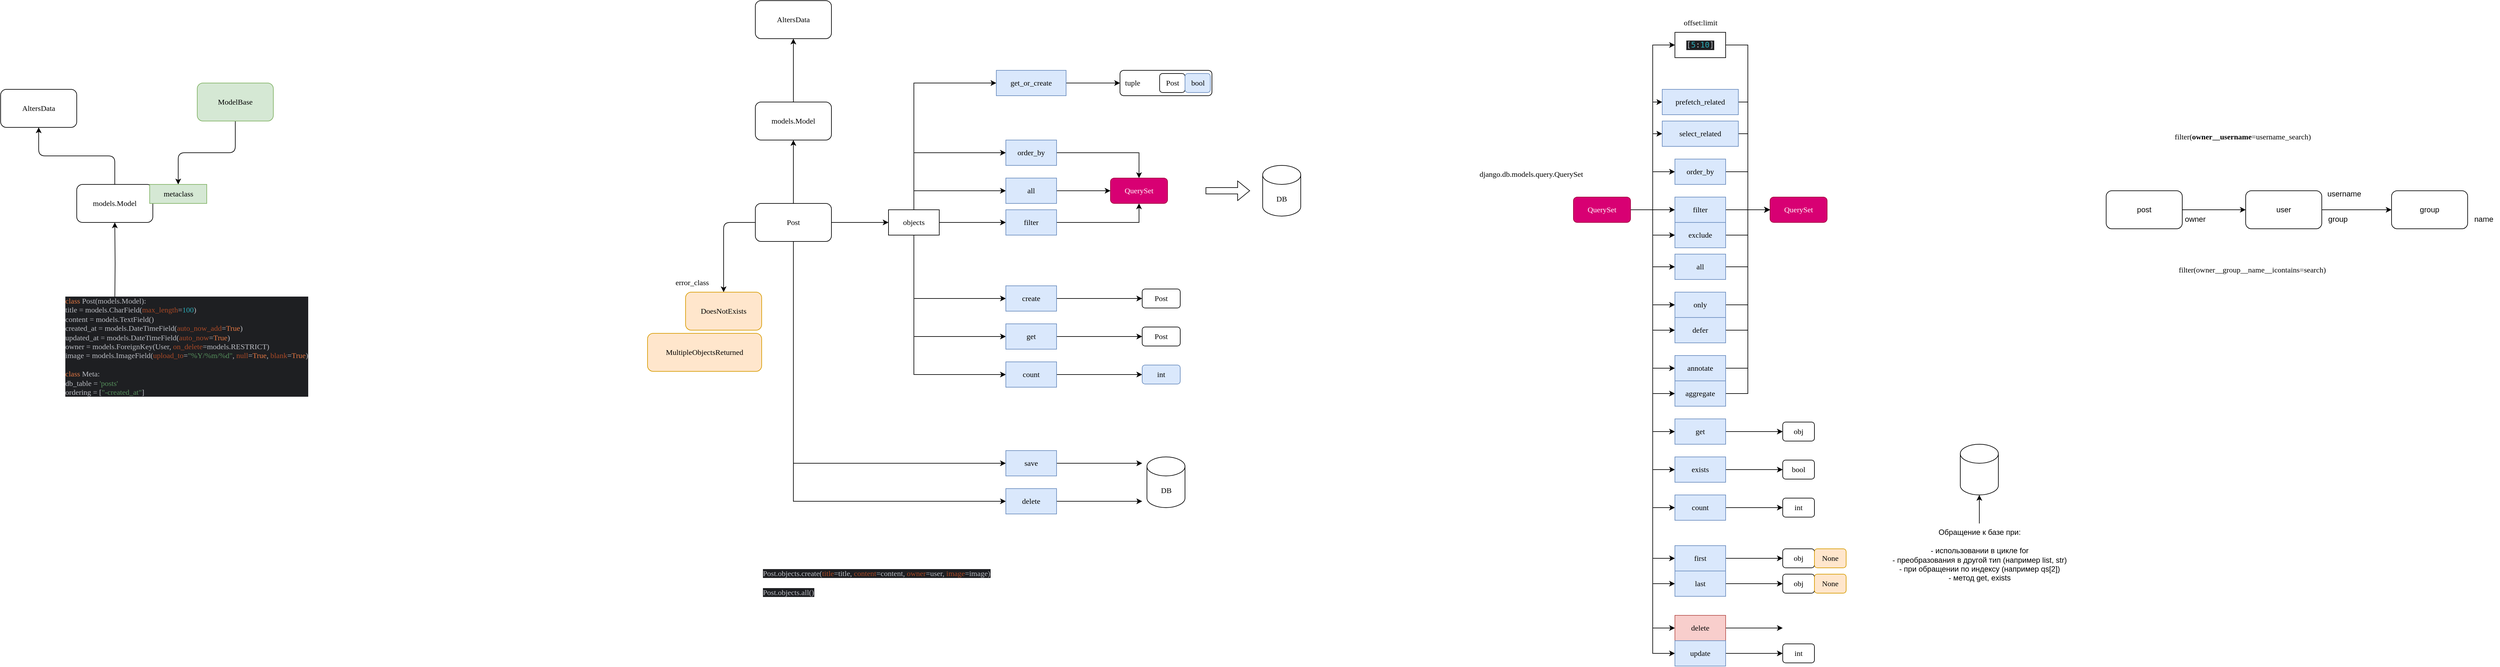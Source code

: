 <mxfile version="28.0.6">
  <diagram name="QuerySet" id="wwH0rQ_qLFsnp4gPvZ3i">
    <mxGraphModel dx="3565" dy="2103" grid="1" gridSize="10" guides="1" tooltips="1" connect="1" arrows="1" fold="1" page="0" pageScale="1" pageWidth="1600" pageHeight="900" math="0" shadow="0">
      <root>
        <mxCell id="0" />
        <mxCell id="1" parent="0" />
        <mxCell id="_IRoNUpyeRhRz0MEu0SR-1" style="edgeStyle=orthogonalEdgeStyle;rounded=0;orthogonalLoop=1;jettySize=auto;html=1;exitX=0.25;exitY=0;exitDx=0;exitDy=0;fontFamily=Lucida Console;" edge="1" parent="1" target="_IRoNUpyeRhRz0MEu0SR-3">
          <mxGeometry relative="1" as="geometry">
            <mxPoint x="290" y="800" as="sourcePoint" />
          </mxGeometry>
        </mxCell>
        <mxCell id="_IRoNUpyeRhRz0MEu0SR-2" style="edgeStyle=orthogonalEdgeStyle;rounded=1;orthogonalLoop=1;jettySize=auto;html=1;fontFamily=Lucida Console;curved=0;" edge="1" parent="1" source="_IRoNUpyeRhRz0MEu0SR-3" target="_IRoNUpyeRhRz0MEu0SR-4">
          <mxGeometry relative="1" as="geometry" />
        </mxCell>
        <mxCell id="_IRoNUpyeRhRz0MEu0SR-3" value="models.Model" style="rounded=1;whiteSpace=wrap;html=1;fontFamily=Lucida Console;" vertex="1" parent="1">
          <mxGeometry x="230" y="610" width="120" height="60" as="geometry" />
        </mxCell>
        <mxCell id="_IRoNUpyeRhRz0MEu0SR-4" value="AltersData" style="rounded=1;whiteSpace=wrap;html=1;fontFamily=Lucida Console;" vertex="1" parent="1">
          <mxGeometry x="110" y="460" width="120" height="60" as="geometry" />
        </mxCell>
        <mxCell id="_IRoNUpyeRhRz0MEu0SR-5" style="edgeStyle=orthogonalEdgeStyle;rounded=1;orthogonalLoop=1;jettySize=auto;html=1;fontFamily=Lucida Console;curved=0;" edge="1" parent="1" source="_IRoNUpyeRhRz0MEu0SR-6" target="_IRoNUpyeRhRz0MEu0SR-7">
          <mxGeometry relative="1" as="geometry" />
        </mxCell>
        <mxCell id="_IRoNUpyeRhRz0MEu0SR-6" value="ModelBase" style="rounded=1;whiteSpace=wrap;html=1;fillColor=#d5e8d4;strokeColor=#82b366;fontFamily=Lucida Console;" vertex="1" parent="1">
          <mxGeometry x="420" y="450" width="120" height="60" as="geometry" />
        </mxCell>
        <mxCell id="_IRoNUpyeRhRz0MEu0SR-7" value="metaclass" style="text;html=1;align=center;verticalAlign=middle;resizable=0;points=[];autosize=1;strokeColor=#82b366;fillColor=#d5e8d4;fontFamily=Lucida Console;" vertex="1" parent="1">
          <mxGeometry x="345" y="610" width="90" height="30" as="geometry" />
        </mxCell>
        <mxCell id="_IRoNUpyeRhRz0MEu0SR-8" value="&lt;div style=&quot;background-color:#1e1f22;color:#bcbec4&quot;&gt;&lt;div style=&quot;&quot;&gt;&lt;span style=&quot;color:#e37743;&quot;&gt;class &lt;/span&gt;Post(models.Model):&lt;br&gt;    title = models.CharField(&lt;span style=&quot;color:#aa4926;&quot;&gt;max_length&lt;/span&gt;=&lt;span style=&quot;color:#2aacb8;&quot;&gt;100&lt;/span&gt;)&lt;br&gt;    content = models.TextField()&lt;br&gt;    created_at = models.DateTimeField(&lt;span style=&quot;color:#aa4926;&quot;&gt;auto_now_add&lt;/span&gt;=&lt;span style=&quot;color:#e37743;&quot;&gt;True&lt;/span&gt;)&lt;br&gt;    updated_at = models.DateTimeField(&lt;span style=&quot;color:#aa4926;&quot;&gt;auto_now&lt;/span&gt;=&lt;span style=&quot;color:#e37743;&quot;&gt;True&lt;/span&gt;)&lt;br&gt;    owner = models.ForeignKey(User, &lt;span style=&quot;color:#aa4926;&quot;&gt;on_delete&lt;/span&gt;=models.RESTRICT)&lt;br&gt;    image = models.ImageField(&lt;span style=&quot;color:#aa4926;&quot;&gt;upload_to&lt;/span&gt;=&lt;span style=&quot;color:#558f5b;&quot;&gt;&quot;%Y/%m/%d&quot;&lt;/span&gt;, &lt;span style=&quot;color:#aa4926;&quot;&gt;null&lt;/span&gt;=&lt;span style=&quot;color:#e37743;&quot;&gt;True&lt;/span&gt;, &lt;span style=&quot;color:#aa4926;&quot;&gt;blank&lt;/span&gt;=&lt;span style=&quot;color:#e37743;&quot;&gt;True&lt;/span&gt;)&lt;br&gt;&lt;br&gt;    &lt;span style=&quot;color:#e37743;&quot;&gt;class &lt;/span&gt;Meta:&lt;br&gt;        db_table = &lt;span style=&quot;color:#558f5b;&quot;&gt;&#39;posts&#39;&lt;br&gt;&lt;/span&gt;&lt;span style=&quot;color:#558f5b;&quot;&gt;        &lt;/span&gt;ordering = [&lt;span style=&quot;color:#558f5b;&quot;&gt;&quot;-created_at&quot;&lt;/span&gt;]&lt;/div&gt;&lt;/div&gt;" style="text;whiteSpace=wrap;html=1;fontFamily=Lucida Console;" vertex="1" parent="1">
          <mxGeometry x="210" y="780" width="500" height="190" as="geometry" />
        </mxCell>
        <mxCell id="_IRoNUpyeRhRz0MEu0SR-9" style="edgeStyle=orthogonalEdgeStyle;rounded=0;orthogonalLoop=1;jettySize=auto;html=1;fontFamily=Lucida Console;" edge="1" parent="1" source="_IRoNUpyeRhRz0MEu0SR-14" target="_IRoNUpyeRhRz0MEu0SR-16">
          <mxGeometry relative="1" as="geometry" />
        </mxCell>
        <mxCell id="_IRoNUpyeRhRz0MEu0SR-10" style="edgeStyle=orthogonalEdgeStyle;rounded=0;orthogonalLoop=1;jettySize=auto;html=1;fontFamily=Lucida Console;" edge="1" parent="1" source="_IRoNUpyeRhRz0MEu0SR-14" target="_IRoNUpyeRhRz0MEu0SR-25">
          <mxGeometry relative="1" as="geometry" />
        </mxCell>
        <mxCell id="_IRoNUpyeRhRz0MEu0SR-11" style="edgeStyle=orthogonalEdgeStyle;rounded=0;orthogonalLoop=1;jettySize=auto;html=1;exitX=0.5;exitY=1;exitDx=0;exitDy=0;entryX=0;entryY=0.5;entryDx=0;entryDy=0;fontFamily=Lucida Console;" edge="1" parent="1" source="_IRoNUpyeRhRz0MEu0SR-14" target="_IRoNUpyeRhRz0MEu0SR-52">
          <mxGeometry relative="1" as="geometry" />
        </mxCell>
        <mxCell id="_IRoNUpyeRhRz0MEu0SR-12" style="edgeStyle=orthogonalEdgeStyle;rounded=0;orthogonalLoop=1;jettySize=auto;html=1;exitX=0.5;exitY=1;exitDx=0;exitDy=0;entryX=0;entryY=0.5;entryDx=0;entryDy=0;fontFamily=Lucida Console;" edge="1" parent="1" source="_IRoNUpyeRhRz0MEu0SR-14" target="_IRoNUpyeRhRz0MEu0SR-54">
          <mxGeometry relative="1" as="geometry" />
        </mxCell>
        <mxCell id="_IRoNUpyeRhRz0MEu0SR-13" style="edgeStyle=orthogonalEdgeStyle;rounded=1;orthogonalLoop=1;jettySize=auto;html=1;exitX=0;exitY=0.5;exitDx=0;exitDy=0;curved=0;fontFamily=Lucida Console;" edge="1" parent="1" source="_IRoNUpyeRhRz0MEu0SR-14" target="_IRoNUpyeRhRz0MEu0SR-96">
          <mxGeometry relative="1" as="geometry" />
        </mxCell>
        <mxCell id="_IRoNUpyeRhRz0MEu0SR-14" value="Post" style="rounded=1;whiteSpace=wrap;html=1;fontFamily=Lucida Console;" vertex="1" parent="1">
          <mxGeometry x="1300" y="640" width="120" height="60" as="geometry" />
        </mxCell>
        <mxCell id="_IRoNUpyeRhRz0MEu0SR-15" style="edgeStyle=orthogonalEdgeStyle;rounded=0;orthogonalLoop=1;jettySize=auto;html=1;fontFamily=Lucida Console;" edge="1" parent="1" source="_IRoNUpyeRhRz0MEu0SR-16" target="_IRoNUpyeRhRz0MEu0SR-17">
          <mxGeometry relative="1" as="geometry" />
        </mxCell>
        <mxCell id="_IRoNUpyeRhRz0MEu0SR-16" value="models.Model" style="rounded=1;whiteSpace=wrap;html=1;fontFamily=Lucida Console;" vertex="1" parent="1">
          <mxGeometry x="1300" y="480" width="120" height="60" as="geometry" />
        </mxCell>
        <mxCell id="_IRoNUpyeRhRz0MEu0SR-17" value="AltersData" style="rounded=1;whiteSpace=wrap;html=1;fontFamily=Lucida Console;" vertex="1" parent="1">
          <mxGeometry x="1300" y="320" width="120" height="60" as="geometry" />
        </mxCell>
        <mxCell id="_IRoNUpyeRhRz0MEu0SR-18" style="edgeStyle=orthogonalEdgeStyle;rounded=0;orthogonalLoop=1;jettySize=auto;html=1;fontFamily=Lucida Console;" edge="1" parent="1" source="_IRoNUpyeRhRz0MEu0SR-25" target="_IRoNUpyeRhRz0MEu0SR-34">
          <mxGeometry relative="1" as="geometry">
            <Array as="points">
              <mxPoint x="1550" y="620" />
            </Array>
          </mxGeometry>
        </mxCell>
        <mxCell id="_IRoNUpyeRhRz0MEu0SR-19" style="edgeStyle=orthogonalEdgeStyle;rounded=0;orthogonalLoop=1;jettySize=auto;html=1;fontFamily=Lucida Console;" edge="1" parent="1" source="_IRoNUpyeRhRz0MEu0SR-25" target="_IRoNUpyeRhRz0MEu0SR-36">
          <mxGeometry relative="1" as="geometry">
            <Array as="points">
              <mxPoint x="1640" y="670" />
              <mxPoint x="1640" y="670" />
            </Array>
          </mxGeometry>
        </mxCell>
        <mxCell id="_IRoNUpyeRhRz0MEu0SR-20" style="edgeStyle=orthogonalEdgeStyle;rounded=0;orthogonalLoop=1;jettySize=auto;html=1;fontFamily=Lucida Console;" edge="1" parent="1" source="_IRoNUpyeRhRz0MEu0SR-25" target="_IRoNUpyeRhRz0MEu0SR-30">
          <mxGeometry relative="1" as="geometry">
            <Array as="points">
              <mxPoint x="1550" y="790" />
            </Array>
          </mxGeometry>
        </mxCell>
        <mxCell id="_IRoNUpyeRhRz0MEu0SR-21" style="edgeStyle=orthogonalEdgeStyle;rounded=0;orthogonalLoop=1;jettySize=auto;html=1;fontFamily=Lucida Console;" edge="1" parent="1" source="_IRoNUpyeRhRz0MEu0SR-25" target="_IRoNUpyeRhRz0MEu0SR-38">
          <mxGeometry relative="1" as="geometry">
            <Array as="points">
              <mxPoint x="1550" y="850" />
            </Array>
          </mxGeometry>
        </mxCell>
        <mxCell id="_IRoNUpyeRhRz0MEu0SR-22" style="edgeStyle=orthogonalEdgeStyle;rounded=0;orthogonalLoop=1;jettySize=auto;html=1;fontFamily=Lucida Console;" edge="1" parent="1" source="_IRoNUpyeRhRz0MEu0SR-25" target="_IRoNUpyeRhRz0MEu0SR-42">
          <mxGeometry relative="1" as="geometry">
            <Array as="points">
              <mxPoint x="1550" y="910" />
            </Array>
          </mxGeometry>
        </mxCell>
        <mxCell id="_IRoNUpyeRhRz0MEu0SR-23" style="edgeStyle=orthogonalEdgeStyle;rounded=0;orthogonalLoop=1;jettySize=auto;html=1;fontFamily=Lucida Console;" edge="1" parent="1" source="_IRoNUpyeRhRz0MEu0SR-25" target="_IRoNUpyeRhRz0MEu0SR-45">
          <mxGeometry relative="1" as="geometry">
            <Array as="points">
              <mxPoint x="1550" y="560" />
            </Array>
          </mxGeometry>
        </mxCell>
        <mxCell id="_IRoNUpyeRhRz0MEu0SR-24" style="edgeStyle=orthogonalEdgeStyle;rounded=0;orthogonalLoop=1;jettySize=auto;html=1;fontFamily=Lucida Console;" edge="1" parent="1" source="_IRoNUpyeRhRz0MEu0SR-25" target="_IRoNUpyeRhRz0MEu0SR-47">
          <mxGeometry relative="1" as="geometry">
            <Array as="points">
              <mxPoint x="1550" y="450" />
            </Array>
          </mxGeometry>
        </mxCell>
        <mxCell id="_IRoNUpyeRhRz0MEu0SR-25" value="objects" style="rounded=0;whiteSpace=wrap;html=1;fontFamily=Lucida Console;" vertex="1" parent="1">
          <mxGeometry x="1510" y="650" width="80" height="40" as="geometry" />
        </mxCell>
        <mxCell id="_IRoNUpyeRhRz0MEu0SR-26" value="DB" style="shape=cylinder3;whiteSpace=wrap;html=1;boundedLbl=1;backgroundOutline=1;size=15;fontFamily=Lucida Console;" vertex="1" parent="1">
          <mxGeometry x="2100" y="580" width="60" height="80" as="geometry" />
        </mxCell>
        <mxCell id="_IRoNUpyeRhRz0MEu0SR-27" value="QuerySet" style="rounded=1;whiteSpace=wrap;html=1;fillColor=#d80073;strokeColor=#A50040;fontColor=#ffffff;fontFamily=Lucida Console;" vertex="1" parent="1">
          <mxGeometry x="1860" y="600" width="90" height="40" as="geometry" />
        </mxCell>
        <UserObject label="&lt;div style=&quot;background-color:#1e1f22;color:#bcbec4&quot;&gt;&lt;div style=&quot;&quot;&gt;Post.objects.create(&lt;span style=&quot;color:#aa4926;&quot;&gt;title&lt;/span&gt;=title, &lt;span style=&quot;color:#aa4926;&quot;&gt;content&lt;/span&gt;=content, &lt;span style=&quot;color:#aa4926;&quot;&gt;owner&lt;/span&gt;=user, &lt;span style=&quot;color:#aa4926;&quot;&gt;image&lt;/span&gt;=image)&lt;/div&gt;&lt;/div&gt;" id="_IRoNUpyeRhRz0MEu0SR-28">
          <mxCell style="text;whiteSpace=wrap;html=1;fontFamily=Lucida Console;" vertex="1" parent="1">
            <mxGeometry x="1310" y="1210" width="500" height="50" as="geometry" />
          </mxCell>
        </UserObject>
        <mxCell id="_IRoNUpyeRhRz0MEu0SR-29" style="edgeStyle=orthogonalEdgeStyle;rounded=0;orthogonalLoop=1;jettySize=auto;html=1;fontFamily=Lucida Console;" edge="1" parent="1" source="_IRoNUpyeRhRz0MEu0SR-30">
          <mxGeometry relative="1" as="geometry">
            <mxPoint x="1910" y="790" as="targetPoint" />
          </mxGeometry>
        </mxCell>
        <mxCell id="_IRoNUpyeRhRz0MEu0SR-30" value="create" style="rounded=0;whiteSpace=wrap;html=1;fillColor=#dae8fc;strokeColor=#6c8ebf;fontFamily=Lucida Console;" vertex="1" parent="1">
          <mxGeometry x="1695" y="770" width="80" height="40" as="geometry" />
        </mxCell>
        <mxCell id="_IRoNUpyeRhRz0MEu0SR-31" value="" style="shape=flexArrow;endArrow=classic;html=1;rounded=0;fontFamily=Lucida Console;" edge="1" parent="1">
          <mxGeometry width="50" height="50" relative="1" as="geometry">
            <mxPoint x="2010" y="620" as="sourcePoint" />
            <mxPoint x="2080" y="620" as="targetPoint" />
          </mxGeometry>
        </mxCell>
        <UserObject label="&lt;div style=&quot;background-color:#1e1f22;color:#bcbec4&quot;&gt;&lt;div style=&quot;&quot;&gt;Post.objects.all()&lt;/div&gt;&lt;/div&gt;" id="_IRoNUpyeRhRz0MEu0SR-32">
          <mxCell style="text;whiteSpace=wrap;html=1;fontFamily=Lucida Console;" vertex="1" parent="1">
            <mxGeometry x="1310" y="1240" width="140" height="50" as="geometry" />
          </mxCell>
        </UserObject>
        <mxCell id="_IRoNUpyeRhRz0MEu0SR-33" style="edgeStyle=orthogonalEdgeStyle;rounded=0;orthogonalLoop=1;jettySize=auto;html=1;fontFamily=Lucida Console;" edge="1" parent="1" source="_IRoNUpyeRhRz0MEu0SR-34" target="_IRoNUpyeRhRz0MEu0SR-27">
          <mxGeometry relative="1" as="geometry" />
        </mxCell>
        <mxCell id="_IRoNUpyeRhRz0MEu0SR-34" value="all" style="rounded=0;whiteSpace=wrap;html=1;fillColor=#dae8fc;strokeColor=#6c8ebf;fontFamily=Lucida Console;" vertex="1" parent="1">
          <mxGeometry x="1695" y="600" width="80" height="40" as="geometry" />
        </mxCell>
        <mxCell id="_IRoNUpyeRhRz0MEu0SR-35" style="edgeStyle=orthogonalEdgeStyle;rounded=0;orthogonalLoop=1;jettySize=auto;html=1;fontFamily=Lucida Console;" edge="1" parent="1" source="_IRoNUpyeRhRz0MEu0SR-36" target="_IRoNUpyeRhRz0MEu0SR-27">
          <mxGeometry relative="1" as="geometry" />
        </mxCell>
        <mxCell id="_IRoNUpyeRhRz0MEu0SR-36" value="filter" style="rounded=0;whiteSpace=wrap;html=1;fillColor=#dae8fc;strokeColor=#6c8ebf;fontFamily=Lucida Console;" vertex="1" parent="1">
          <mxGeometry x="1695" y="650" width="80" height="40" as="geometry" />
        </mxCell>
        <mxCell id="_IRoNUpyeRhRz0MEu0SR-37" style="edgeStyle=orthogonalEdgeStyle;rounded=0;orthogonalLoop=1;jettySize=auto;html=1;fontFamily=Lucida Console;" edge="1" parent="1" source="_IRoNUpyeRhRz0MEu0SR-38">
          <mxGeometry relative="1" as="geometry">
            <mxPoint x="1910" y="850" as="targetPoint" />
          </mxGeometry>
        </mxCell>
        <mxCell id="_IRoNUpyeRhRz0MEu0SR-38" value="get" style="rounded=0;whiteSpace=wrap;html=1;fillColor=#dae8fc;strokeColor=#6c8ebf;fontFamily=Lucida Console;" vertex="1" parent="1">
          <mxGeometry x="1695" y="830" width="80" height="40" as="geometry" />
        </mxCell>
        <mxCell id="_IRoNUpyeRhRz0MEu0SR-39" value="Post" style="rounded=1;whiteSpace=wrap;html=1;fontFamily=Lucida Console;" vertex="1" parent="1">
          <mxGeometry x="1910" y="775" width="60" height="30" as="geometry" />
        </mxCell>
        <mxCell id="_IRoNUpyeRhRz0MEu0SR-40" value="Post" style="rounded=1;whiteSpace=wrap;html=1;fontFamily=Lucida Console;" vertex="1" parent="1">
          <mxGeometry x="1910" y="835" width="60" height="30" as="geometry" />
        </mxCell>
        <mxCell id="_IRoNUpyeRhRz0MEu0SR-41" style="edgeStyle=orthogonalEdgeStyle;rounded=0;orthogonalLoop=1;jettySize=auto;html=1;fontFamily=Lucida Console;" edge="1" parent="1" source="_IRoNUpyeRhRz0MEu0SR-42">
          <mxGeometry relative="1" as="geometry">
            <mxPoint x="1910" y="910" as="targetPoint" />
          </mxGeometry>
        </mxCell>
        <mxCell id="_IRoNUpyeRhRz0MEu0SR-42" value="count" style="rounded=0;whiteSpace=wrap;html=1;fillColor=#dae8fc;strokeColor=#6c8ebf;fontFamily=Lucida Console;" vertex="1" parent="1">
          <mxGeometry x="1695" y="890" width="80" height="40" as="geometry" />
        </mxCell>
        <mxCell id="_IRoNUpyeRhRz0MEu0SR-43" value="int" style="rounded=1;whiteSpace=wrap;html=1;fillColor=#dae8fc;strokeColor=#6c8ebf;fontFamily=Lucida Console;" vertex="1" parent="1">
          <mxGeometry x="1910" y="895" width="60" height="30" as="geometry" />
        </mxCell>
        <mxCell id="_IRoNUpyeRhRz0MEu0SR-44" style="edgeStyle=orthogonalEdgeStyle;rounded=0;orthogonalLoop=1;jettySize=auto;html=1;fontFamily=Lucida Console;" edge="1" parent="1" source="_IRoNUpyeRhRz0MEu0SR-45" target="_IRoNUpyeRhRz0MEu0SR-27">
          <mxGeometry relative="1" as="geometry" />
        </mxCell>
        <mxCell id="_IRoNUpyeRhRz0MEu0SR-45" value="order_by" style="rounded=0;whiteSpace=wrap;html=1;fillColor=#dae8fc;strokeColor=#6c8ebf;fontFamily=Lucida Console;" vertex="1" parent="1">
          <mxGeometry x="1695" y="540" width="80" height="40" as="geometry" />
        </mxCell>
        <mxCell id="_IRoNUpyeRhRz0MEu0SR-46" style="edgeStyle=orthogonalEdgeStyle;rounded=0;orthogonalLoop=1;jettySize=auto;html=1;fontFamily=Lucida Console;" edge="1" parent="1" source="_IRoNUpyeRhRz0MEu0SR-47" target="_IRoNUpyeRhRz0MEu0SR-48">
          <mxGeometry relative="1" as="geometry" />
        </mxCell>
        <mxCell id="_IRoNUpyeRhRz0MEu0SR-47" value="get_or_create" style="rounded=0;whiteSpace=wrap;html=1;fillColor=#dae8fc;strokeColor=#6c8ebf;fontFamily=Lucida Console;" vertex="1" parent="1">
          <mxGeometry x="1680" y="430" width="110" height="40" as="geometry" />
        </mxCell>
        <mxCell id="_IRoNUpyeRhRz0MEu0SR-48" value="&amp;nbsp; tuple" style="rounded=1;whiteSpace=wrap;html=1;align=left;fontFamily=Lucida Console;" vertex="1" parent="1">
          <mxGeometry x="1875" y="430" width="145" height="40" as="geometry" />
        </mxCell>
        <mxCell id="_IRoNUpyeRhRz0MEu0SR-49" value="Post" style="rounded=1;whiteSpace=wrap;html=1;fontFamily=Lucida Console;" vertex="1" parent="1">
          <mxGeometry x="1937.5" y="435" width="40" height="30" as="geometry" />
        </mxCell>
        <mxCell id="_IRoNUpyeRhRz0MEu0SR-50" value="bool" style="rounded=1;whiteSpace=wrap;html=1;fillColor=#dae8fc;strokeColor=#6c8ebf;fontFamily=Lucida Console;" vertex="1" parent="1">
          <mxGeometry x="1977.5" y="435" width="40" height="30" as="geometry" />
        </mxCell>
        <mxCell id="_IRoNUpyeRhRz0MEu0SR-51" style="edgeStyle=orthogonalEdgeStyle;rounded=0;orthogonalLoop=1;jettySize=auto;html=1;fontFamily=Lucida Console;" edge="1" parent="1" source="_IRoNUpyeRhRz0MEu0SR-52">
          <mxGeometry relative="1" as="geometry">
            <mxPoint x="1910" y="1050" as="targetPoint" />
          </mxGeometry>
        </mxCell>
        <mxCell id="_IRoNUpyeRhRz0MEu0SR-52" value="save" style="rounded=0;whiteSpace=wrap;html=1;fillColor=#dae8fc;strokeColor=#6c8ebf;fontFamily=Lucida Console;" vertex="1" parent="1">
          <mxGeometry x="1695" y="1030" width="80" height="40" as="geometry" />
        </mxCell>
        <mxCell id="_IRoNUpyeRhRz0MEu0SR-53" style="edgeStyle=orthogonalEdgeStyle;rounded=0;orthogonalLoop=1;jettySize=auto;html=1;fontFamily=Lucida Console;" edge="1" parent="1" source="_IRoNUpyeRhRz0MEu0SR-54">
          <mxGeometry relative="1" as="geometry">
            <mxPoint x="1910" y="1110" as="targetPoint" />
          </mxGeometry>
        </mxCell>
        <mxCell id="_IRoNUpyeRhRz0MEu0SR-54" value="delete" style="rounded=0;whiteSpace=wrap;html=1;fillColor=#dae8fc;strokeColor=#6c8ebf;fontFamily=Lucida Console;" vertex="1" parent="1">
          <mxGeometry x="1695" y="1090" width="80" height="40" as="geometry" />
        </mxCell>
        <mxCell id="_IRoNUpyeRhRz0MEu0SR-55" value="DB" style="shape=cylinder3;whiteSpace=wrap;html=1;boundedLbl=1;backgroundOutline=1;size=15;fontFamily=Lucida Console;" vertex="1" parent="1">
          <mxGeometry x="1917.5" y="1040" width="60" height="80" as="geometry" />
        </mxCell>
        <mxCell id="_IRoNUpyeRhRz0MEu0SR-56" style="edgeStyle=orthogonalEdgeStyle;rounded=0;orthogonalLoop=1;jettySize=auto;html=1;fontFamily=Lucida Console;" edge="1" parent="1" source="_IRoNUpyeRhRz0MEu0SR-74" target="_IRoNUpyeRhRz0MEu0SR-78">
          <mxGeometry relative="1" as="geometry" />
        </mxCell>
        <mxCell id="_IRoNUpyeRhRz0MEu0SR-57" style="edgeStyle=orthogonalEdgeStyle;rounded=0;orthogonalLoop=1;jettySize=auto;html=1;entryX=0;entryY=0.5;entryDx=0;entryDy=0;fontFamily=Lucida Console;" edge="1" parent="1" source="_IRoNUpyeRhRz0MEu0SR-74" target="_IRoNUpyeRhRz0MEu0SR-76">
          <mxGeometry relative="1" as="geometry" />
        </mxCell>
        <mxCell id="_IRoNUpyeRhRz0MEu0SR-58" style="edgeStyle=orthogonalEdgeStyle;rounded=0;orthogonalLoop=1;jettySize=auto;html=1;entryX=0;entryY=0.5;entryDx=0;entryDy=0;fontFamily=Lucida Console;" edge="1" parent="1" source="_IRoNUpyeRhRz0MEu0SR-74" target="_IRoNUpyeRhRz0MEu0SR-82">
          <mxGeometry relative="1" as="geometry" />
        </mxCell>
        <mxCell id="_IRoNUpyeRhRz0MEu0SR-59" style="edgeStyle=orthogonalEdgeStyle;rounded=0;orthogonalLoop=1;jettySize=auto;html=1;exitX=1;exitY=0.5;exitDx=0;exitDy=0;entryX=0;entryY=0.5;entryDx=0;entryDy=0;fontFamily=Lucida Console;" edge="1" parent="1" source="_IRoNUpyeRhRz0MEu0SR-74" target="_IRoNUpyeRhRz0MEu0SR-85">
          <mxGeometry relative="1" as="geometry" />
        </mxCell>
        <mxCell id="_IRoNUpyeRhRz0MEu0SR-60" style="edgeStyle=orthogonalEdgeStyle;rounded=0;orthogonalLoop=1;jettySize=auto;html=1;exitX=1;exitY=0.5;exitDx=0;exitDy=0;entryX=0;entryY=0.5;entryDx=0;entryDy=0;fontFamily=Lucida Console;" edge="1" parent="1" source="_IRoNUpyeRhRz0MEu0SR-74" target="_IRoNUpyeRhRz0MEu0SR-87">
          <mxGeometry relative="1" as="geometry">
            <Array as="points">
              <mxPoint x="2715" y="650" />
              <mxPoint x="2715" y="530" />
            </Array>
          </mxGeometry>
        </mxCell>
        <mxCell id="_IRoNUpyeRhRz0MEu0SR-61" style="edgeStyle=orthogonalEdgeStyle;rounded=0;orthogonalLoop=1;jettySize=auto;html=1;exitX=1;exitY=0.5;exitDx=0;exitDy=0;entryX=0;entryY=0.5;entryDx=0;entryDy=0;fontFamily=Lucida Console;" edge="1" parent="1" source="_IRoNUpyeRhRz0MEu0SR-74" target="_IRoNUpyeRhRz0MEu0SR-89">
          <mxGeometry relative="1" as="geometry">
            <Array as="points">
              <mxPoint x="2715" y="650" />
              <mxPoint x="2715" y="480" />
            </Array>
          </mxGeometry>
        </mxCell>
        <mxCell id="_IRoNUpyeRhRz0MEu0SR-62" style="edgeStyle=orthogonalEdgeStyle;rounded=0;orthogonalLoop=1;jettySize=auto;html=1;exitX=1;exitY=0.5;exitDx=0;exitDy=0;entryX=0;entryY=0.5;entryDx=0;entryDy=0;fontFamily=Lucida Console;" edge="1" parent="1" source="_IRoNUpyeRhRz0MEu0SR-74" target="_IRoNUpyeRhRz0MEu0SR-91">
          <mxGeometry relative="1" as="geometry" />
        </mxCell>
        <mxCell id="_IRoNUpyeRhRz0MEu0SR-63" style="edgeStyle=orthogonalEdgeStyle;rounded=0;orthogonalLoop=1;jettySize=auto;html=1;exitX=1;exitY=0.5;exitDx=0;exitDy=0;entryX=0;entryY=0.5;entryDx=0;entryDy=0;fontFamily=Lucida Console;" edge="1" parent="1" source="_IRoNUpyeRhRz0MEu0SR-74" target="_IRoNUpyeRhRz0MEu0SR-93">
          <mxGeometry relative="1" as="geometry" />
        </mxCell>
        <mxCell id="_IRoNUpyeRhRz0MEu0SR-64" style="edgeStyle=orthogonalEdgeStyle;rounded=0;orthogonalLoop=1;jettySize=auto;html=1;exitX=1;exitY=0.5;exitDx=0;exitDy=0;entryX=0;entryY=0.5;entryDx=0;entryDy=0;fontFamily=Lucida Console;" edge="1" parent="1" source="_IRoNUpyeRhRz0MEu0SR-74" target="_IRoNUpyeRhRz0MEu0SR-95">
          <mxGeometry relative="1" as="geometry" />
        </mxCell>
        <mxCell id="_IRoNUpyeRhRz0MEu0SR-65" style="edgeStyle=orthogonalEdgeStyle;rounded=0;orthogonalLoop=1;jettySize=auto;html=1;exitX=1;exitY=0.5;exitDx=0;exitDy=0;entryX=0;entryY=0.5;entryDx=0;entryDy=0;" edge="1" parent="1" source="_IRoNUpyeRhRz0MEu0SR-74" target="_IRoNUpyeRhRz0MEu0SR-100">
          <mxGeometry relative="1" as="geometry" />
        </mxCell>
        <mxCell id="_IRoNUpyeRhRz0MEu0SR-66" style="edgeStyle=orthogonalEdgeStyle;rounded=0;orthogonalLoop=1;jettySize=auto;html=1;exitX=1;exitY=0.5;exitDx=0;exitDy=0;entryX=0;entryY=0.5;entryDx=0;entryDy=0;" edge="1" parent="1" source="_IRoNUpyeRhRz0MEu0SR-74" target="_IRoNUpyeRhRz0MEu0SR-106">
          <mxGeometry relative="1" as="geometry" />
        </mxCell>
        <mxCell id="_IRoNUpyeRhRz0MEu0SR-67" style="edgeStyle=orthogonalEdgeStyle;rounded=0;orthogonalLoop=1;jettySize=auto;html=1;exitX=1;exitY=0.5;exitDx=0;exitDy=0;entryX=0;entryY=0.5;entryDx=0;entryDy=0;" edge="1" parent="1" source="_IRoNUpyeRhRz0MEu0SR-74" target="_IRoNUpyeRhRz0MEu0SR-109">
          <mxGeometry relative="1" as="geometry" />
        </mxCell>
        <mxCell id="_IRoNUpyeRhRz0MEu0SR-68" style="edgeStyle=orthogonalEdgeStyle;rounded=0;orthogonalLoop=1;jettySize=auto;html=1;exitX=1;exitY=0.5;exitDx=0;exitDy=0;entryX=0;entryY=0.5;entryDx=0;entryDy=0;" edge="1" parent="1" source="_IRoNUpyeRhRz0MEu0SR-74" target="_IRoNUpyeRhRz0MEu0SR-112">
          <mxGeometry relative="1" as="geometry" />
        </mxCell>
        <mxCell id="_IRoNUpyeRhRz0MEu0SR-69" style="edgeStyle=orthogonalEdgeStyle;rounded=0;orthogonalLoop=1;jettySize=auto;html=1;exitX=1;exitY=0.5;exitDx=0;exitDy=0;entryX=0;entryY=0.5;entryDx=0;entryDy=0;" edge="1" parent="1" source="_IRoNUpyeRhRz0MEu0SR-74" target="_IRoNUpyeRhRz0MEu0SR-114">
          <mxGeometry relative="1" as="geometry" />
        </mxCell>
        <mxCell id="_IRoNUpyeRhRz0MEu0SR-70" style="edgeStyle=orthogonalEdgeStyle;rounded=0;orthogonalLoop=1;jettySize=auto;html=1;exitX=1;exitY=0.5;exitDx=0;exitDy=0;entryX=0;entryY=0.5;entryDx=0;entryDy=0;" edge="1" parent="1" source="_IRoNUpyeRhRz0MEu0SR-74" target="_IRoNUpyeRhRz0MEu0SR-120">
          <mxGeometry relative="1" as="geometry" />
        </mxCell>
        <mxCell id="_IRoNUpyeRhRz0MEu0SR-71" style="edgeStyle=orthogonalEdgeStyle;rounded=0;orthogonalLoop=1;jettySize=auto;html=1;exitX=1;exitY=0.5;exitDx=0;exitDy=0;entryX=0;entryY=0.5;entryDx=0;entryDy=0;" edge="1" parent="1" source="_IRoNUpyeRhRz0MEu0SR-74" target="_IRoNUpyeRhRz0MEu0SR-122">
          <mxGeometry relative="1" as="geometry" />
        </mxCell>
        <mxCell id="_IRoNUpyeRhRz0MEu0SR-72" style="edgeStyle=orthogonalEdgeStyle;rounded=0;orthogonalLoop=1;jettySize=auto;html=1;exitX=1;exitY=0.5;exitDx=0;exitDy=0;entryX=0;entryY=0.5;entryDx=0;entryDy=0;" edge="1" parent="1" source="_IRoNUpyeRhRz0MEu0SR-74" target="_IRoNUpyeRhRz0MEu0SR-125">
          <mxGeometry relative="1" as="geometry" />
        </mxCell>
        <mxCell id="_IRoNUpyeRhRz0MEu0SR-73" style="edgeStyle=orthogonalEdgeStyle;rounded=0;orthogonalLoop=1;jettySize=auto;html=1;exitX=1;exitY=0.5;exitDx=0;exitDy=0;entryX=0;entryY=0.5;entryDx=0;entryDy=0;" edge="1" parent="1" source="_IRoNUpyeRhRz0MEu0SR-74" target="_IRoNUpyeRhRz0MEu0SR-127">
          <mxGeometry relative="1" as="geometry" />
        </mxCell>
        <mxCell id="_IRoNUpyeRhRz0MEu0SR-74" value="QuerySet" style="rounded=1;whiteSpace=wrap;html=1;fillColor=#d80073;strokeColor=#A50040;fontColor=#ffffff;fontFamily=Lucida Console;" vertex="1" parent="1">
          <mxGeometry x="2590" y="630" width="90" height="40" as="geometry" />
        </mxCell>
        <mxCell id="_IRoNUpyeRhRz0MEu0SR-75" style="edgeStyle=orthogonalEdgeStyle;rounded=0;orthogonalLoop=1;jettySize=auto;html=1;exitX=1;exitY=0.5;exitDx=0;exitDy=0;entryX=0;entryY=0.5;entryDx=0;entryDy=0;fontFamily=Lucida Console;" edge="1" parent="1" source="_IRoNUpyeRhRz0MEu0SR-76" target="_IRoNUpyeRhRz0MEu0SR-79">
          <mxGeometry relative="1" as="geometry" />
        </mxCell>
        <mxCell id="_IRoNUpyeRhRz0MEu0SR-76" value="order_by" style="rounded=0;whiteSpace=wrap;html=1;fillColor=#dae8fc;strokeColor=#6c8ebf;fontFamily=Lucida Console;" vertex="1" parent="1">
          <mxGeometry x="2750" y="570" width="80" height="40" as="geometry" />
        </mxCell>
        <mxCell id="_IRoNUpyeRhRz0MEu0SR-77" style="edgeStyle=orthogonalEdgeStyle;rounded=0;orthogonalLoop=1;jettySize=auto;html=1;fontFamily=Lucida Console;" edge="1" parent="1" source="_IRoNUpyeRhRz0MEu0SR-78" target="_IRoNUpyeRhRz0MEu0SR-79">
          <mxGeometry relative="1" as="geometry" />
        </mxCell>
        <mxCell id="_IRoNUpyeRhRz0MEu0SR-78" value="filter" style="rounded=0;whiteSpace=wrap;html=1;fillColor=#dae8fc;strokeColor=#6c8ebf;fontFamily=Lucida Console;" vertex="1" parent="1">
          <mxGeometry x="2750" y="630" width="80" height="40" as="geometry" />
        </mxCell>
        <mxCell id="_IRoNUpyeRhRz0MEu0SR-79" value="QuerySet" style="rounded=1;whiteSpace=wrap;html=1;fillColor=#d80073;strokeColor=#A50040;fontColor=#ffffff;fontFamily=Lucida Console;" vertex="1" parent="1">
          <mxGeometry x="2900" y="630" width="90" height="40" as="geometry" />
        </mxCell>
        <UserObject label="django.db.models.query.QuerySet" id="_IRoNUpyeRhRz0MEu0SR-80">
          <mxCell style="text;whiteSpace=wrap;fontFamily=Lucida Console;" vertex="1" parent="1">
            <mxGeometry x="2440" y="580" width="230" height="30" as="geometry" />
          </mxCell>
        </UserObject>
        <mxCell id="_IRoNUpyeRhRz0MEu0SR-81" style="edgeStyle=orthogonalEdgeStyle;rounded=0;orthogonalLoop=1;jettySize=auto;html=1;fontFamily=Lucida Console;" edge="1" parent="1" source="_IRoNUpyeRhRz0MEu0SR-82" target="_IRoNUpyeRhRz0MEu0SR-83">
          <mxGeometry relative="1" as="geometry" />
        </mxCell>
        <mxCell id="_IRoNUpyeRhRz0MEu0SR-82" value="get" style="rounded=0;whiteSpace=wrap;html=1;fillColor=#dae8fc;strokeColor=#6c8ebf;fontFamily=Lucida Console;" vertex="1" parent="1">
          <mxGeometry x="2750" y="980" width="80" height="40" as="geometry" />
        </mxCell>
        <mxCell id="_IRoNUpyeRhRz0MEu0SR-83" value="obj" style="rounded=1;whiteSpace=wrap;html=1;fontFamily=Lucida Console;" vertex="1" parent="1">
          <mxGeometry x="2920" y="985" width="50" height="30" as="geometry" />
        </mxCell>
        <mxCell id="_IRoNUpyeRhRz0MEu0SR-84" style="edgeStyle=orthogonalEdgeStyle;rounded=0;orthogonalLoop=1;jettySize=auto;html=1;exitX=1;exitY=0.5;exitDx=0;exitDy=0;entryX=0;entryY=0.5;entryDx=0;entryDy=0;fontFamily=Lucida Console;" edge="1" parent="1" source="_IRoNUpyeRhRz0MEu0SR-85" target="_IRoNUpyeRhRz0MEu0SR-79">
          <mxGeometry relative="1" as="geometry" />
        </mxCell>
        <mxCell id="_IRoNUpyeRhRz0MEu0SR-85" value="all" style="rounded=0;whiteSpace=wrap;html=1;fillColor=#dae8fc;strokeColor=#6c8ebf;fontFamily=Lucida Console;" vertex="1" parent="1">
          <mxGeometry x="2750" y="720" width="80" height="40" as="geometry" />
        </mxCell>
        <mxCell id="_IRoNUpyeRhRz0MEu0SR-86" style="edgeStyle=orthogonalEdgeStyle;rounded=0;orthogonalLoop=1;jettySize=auto;html=1;exitX=1;exitY=0.5;exitDx=0;exitDy=0;entryX=0;entryY=0.5;entryDx=0;entryDy=0;fontFamily=Lucida Console;" edge="1" parent="1" source="_IRoNUpyeRhRz0MEu0SR-87" target="_IRoNUpyeRhRz0MEu0SR-79">
          <mxGeometry relative="1" as="geometry">
            <Array as="points">
              <mxPoint x="2865" y="530" />
              <mxPoint x="2865" y="650" />
            </Array>
          </mxGeometry>
        </mxCell>
        <mxCell id="_IRoNUpyeRhRz0MEu0SR-87" value="select_related" style="rounded=0;whiteSpace=wrap;html=1;fillColor=#dae8fc;strokeColor=#6c8ebf;fontFamily=Lucida Console;" vertex="1" parent="1">
          <mxGeometry x="2730" y="510" width="120" height="40" as="geometry" />
        </mxCell>
        <mxCell id="_IRoNUpyeRhRz0MEu0SR-88" style="edgeStyle=orthogonalEdgeStyle;rounded=0;orthogonalLoop=1;jettySize=auto;html=1;exitX=1;exitY=0.5;exitDx=0;exitDy=0;entryX=0;entryY=0.5;entryDx=0;entryDy=0;fontFamily=Lucida Console;" edge="1" parent="1" source="_IRoNUpyeRhRz0MEu0SR-89" target="_IRoNUpyeRhRz0MEu0SR-79">
          <mxGeometry relative="1" as="geometry">
            <Array as="points">
              <mxPoint x="2865" y="480" />
              <mxPoint x="2865" y="650" />
            </Array>
          </mxGeometry>
        </mxCell>
        <mxCell id="_IRoNUpyeRhRz0MEu0SR-89" value="prefetch_related" style="rounded=0;whiteSpace=wrap;html=1;fillColor=#dae8fc;strokeColor=#6c8ebf;fontFamily=Lucida Console;" vertex="1" parent="1">
          <mxGeometry x="2730" y="460" width="120" height="40" as="geometry" />
        </mxCell>
        <mxCell id="_IRoNUpyeRhRz0MEu0SR-90" style="edgeStyle=orthogonalEdgeStyle;rounded=0;orthogonalLoop=1;jettySize=auto;html=1;exitX=1;exitY=0.5;exitDx=0;exitDy=0;entryX=0;entryY=0.5;entryDx=0;entryDy=0;fontFamily=Lucida Console;" edge="1" parent="1" source="_IRoNUpyeRhRz0MEu0SR-91" target="_IRoNUpyeRhRz0MEu0SR-79">
          <mxGeometry relative="1" as="geometry" />
        </mxCell>
        <mxCell id="_IRoNUpyeRhRz0MEu0SR-91" value="only" style="rounded=0;whiteSpace=wrap;html=1;fillColor=#dae8fc;strokeColor=#6c8ebf;fontFamily=Lucida Console;" vertex="1" parent="1">
          <mxGeometry x="2750" y="780" width="80" height="40" as="geometry" />
        </mxCell>
        <mxCell id="_IRoNUpyeRhRz0MEu0SR-92" style="edgeStyle=orthogonalEdgeStyle;rounded=0;orthogonalLoop=1;jettySize=auto;html=1;exitX=1;exitY=0.5;exitDx=0;exitDy=0;entryX=0;entryY=0.5;entryDx=0;entryDy=0;fontFamily=Lucida Console;" edge="1" parent="1" source="_IRoNUpyeRhRz0MEu0SR-93" target="_IRoNUpyeRhRz0MEu0SR-79">
          <mxGeometry relative="1" as="geometry" />
        </mxCell>
        <mxCell id="_IRoNUpyeRhRz0MEu0SR-93" value="defer" style="rounded=0;whiteSpace=wrap;html=1;fillColor=#dae8fc;strokeColor=#6c8ebf;fontFamily=Lucida Console;" vertex="1" parent="1">
          <mxGeometry x="2750" y="820" width="80" height="40" as="geometry" />
        </mxCell>
        <mxCell id="_IRoNUpyeRhRz0MEu0SR-94" style="edgeStyle=orthogonalEdgeStyle;rounded=0;orthogonalLoop=1;jettySize=auto;html=1;exitX=1;exitY=0.5;exitDx=0;exitDy=0;entryX=0;entryY=0.5;entryDx=0;entryDy=0;fontFamily=Lucida Console;" edge="1" parent="1" source="_IRoNUpyeRhRz0MEu0SR-95" target="_IRoNUpyeRhRz0MEu0SR-79">
          <mxGeometry relative="1" as="geometry" />
        </mxCell>
        <mxCell id="_IRoNUpyeRhRz0MEu0SR-95" value="exclude" style="rounded=0;whiteSpace=wrap;html=1;fillColor=#dae8fc;strokeColor=#6c8ebf;fontFamily=Lucida Console;" vertex="1" parent="1">
          <mxGeometry x="2750" y="670" width="80" height="40" as="geometry" />
        </mxCell>
        <mxCell id="_IRoNUpyeRhRz0MEu0SR-96" value="DoesNotExists" style="rounded=1;whiteSpace=wrap;html=1;fillColor=#ffe6cc;strokeColor=#d79b00;fontFamily=Lucida Console;" vertex="1" parent="1">
          <mxGeometry x="1190" y="780" width="120" height="60" as="geometry" />
        </mxCell>
        <mxCell id="_IRoNUpyeRhRz0MEu0SR-97" value="error_class" style="text;html=1;align=center;verticalAlign=middle;resizable=0;points=[];autosize=1;strokeColor=none;fillColor=none;fontFamily=Lucida Console;" vertex="1" parent="1">
          <mxGeometry x="1150" y="750" width="100" height="30" as="geometry" />
        </mxCell>
        <mxCell id="_IRoNUpyeRhRz0MEu0SR-98" value="MultipleObjectsReturned" style="rounded=1;whiteSpace=wrap;fillColor=#ffe6cc;strokeColor=#d79b00;html=1;fontFamily=Lucida Console;" vertex="1" parent="1">
          <mxGeometry x="1130" y="845" width="180" height="60" as="geometry" />
        </mxCell>
        <mxCell id="_IRoNUpyeRhRz0MEu0SR-99" style="edgeStyle=orthogonalEdgeStyle;rounded=0;orthogonalLoop=1;jettySize=auto;html=1;exitX=1;exitY=0.5;exitDx=0;exitDy=0;entryX=0;entryY=0.5;entryDx=0;entryDy=0;" edge="1" parent="1" source="_IRoNUpyeRhRz0MEu0SR-100" target="_IRoNUpyeRhRz0MEu0SR-79">
          <mxGeometry relative="1" as="geometry" />
        </mxCell>
        <mxCell id="_IRoNUpyeRhRz0MEu0SR-100" value="&lt;div style=&quot;background-color:#1e1f22;color:#bcbec4&quot;&gt;&lt;pre style=&quot;font-family:&#39;JetBrains Mono&#39;,monospace;font-size:10,5pt;&quot;&gt;[&lt;span style=&quot;color:#2aacb8;&quot;&gt;5&lt;/span&gt;:&lt;span style=&quot;color:#2aacb8;&quot;&gt;10&lt;/span&gt;]&lt;/pre&gt;&lt;/div&gt;" style="rounded=0;whiteSpace=wrap;html=1;fontFamily=Lucida Console;" vertex="1" parent="1">
          <mxGeometry x="2750" y="370" width="80" height="40" as="geometry" />
        </mxCell>
        <mxCell id="_IRoNUpyeRhRz0MEu0SR-101" value="&lt;font face=&quot;Lucida Console&quot;&gt;offset:limit&lt;/font&gt;" style="text;html=1;align=center;verticalAlign=middle;resizable=0;points=[];autosize=1;strokeColor=none;fillColor=none;" vertex="1" parent="1">
          <mxGeometry x="2735" y="340" width="110" height="30" as="geometry" />
        </mxCell>
        <mxCell id="_IRoNUpyeRhRz0MEu0SR-102" style="edgeStyle=orthogonalEdgeStyle;rounded=0;orthogonalLoop=1;jettySize=auto;html=1;" edge="1" parent="1" source="_IRoNUpyeRhRz0MEu0SR-103" target="_IRoNUpyeRhRz0MEu0SR-104">
          <mxGeometry relative="1" as="geometry" />
        </mxCell>
        <mxCell id="_IRoNUpyeRhRz0MEu0SR-103" value="Обращение к базе при:&lt;div&gt;&lt;br&gt;&lt;/div&gt;&lt;div&gt;- использовании в цикле for&lt;/div&gt;&lt;div&gt;- преобразования в другой тип (например list, str)&lt;/div&gt;&lt;div&gt;- при обращении по индексу (например qs[2])&lt;/div&gt;&lt;div&gt;- метод get, exists&lt;/div&gt;" style="text;html=1;align=center;verticalAlign=middle;resizable=0;points=[];autosize=1;strokeColor=none;fillColor=none;" vertex="1" parent="1">
          <mxGeometry x="3080" y="1145" width="300" height="100" as="geometry" />
        </mxCell>
        <mxCell id="_IRoNUpyeRhRz0MEu0SR-104" value="" style="shape=cylinder3;whiteSpace=wrap;html=1;boundedLbl=1;backgroundOutline=1;size=15;" vertex="1" parent="1">
          <mxGeometry x="3200" y="1020" width="60" height="80" as="geometry" />
        </mxCell>
        <mxCell id="_IRoNUpyeRhRz0MEu0SR-105" style="edgeStyle=orthogonalEdgeStyle;rounded=0;orthogonalLoop=1;jettySize=auto;html=1;entryX=0;entryY=0.5;entryDx=0;entryDy=0;" edge="1" parent="1" source="_IRoNUpyeRhRz0MEu0SR-106" target="_IRoNUpyeRhRz0MEu0SR-107">
          <mxGeometry relative="1" as="geometry" />
        </mxCell>
        <mxCell id="_IRoNUpyeRhRz0MEu0SR-106" value="exists" style="rounded=0;whiteSpace=wrap;html=1;fillColor=#dae8fc;strokeColor=#6c8ebf;fontFamily=Lucida Console;" vertex="1" parent="1">
          <mxGeometry x="2750" y="1040" width="80" height="40" as="geometry" />
        </mxCell>
        <mxCell id="_IRoNUpyeRhRz0MEu0SR-107" value="bool" style="rounded=1;whiteSpace=wrap;html=1;fontFamily=Lucida Console;" vertex="1" parent="1">
          <mxGeometry x="2920" y="1045" width="50" height="30" as="geometry" />
        </mxCell>
        <mxCell id="_IRoNUpyeRhRz0MEu0SR-108" style="edgeStyle=orthogonalEdgeStyle;rounded=0;orthogonalLoop=1;jettySize=auto;html=1;" edge="1" parent="1" source="_IRoNUpyeRhRz0MEu0SR-109" target="_IRoNUpyeRhRz0MEu0SR-110">
          <mxGeometry relative="1" as="geometry" />
        </mxCell>
        <mxCell id="_IRoNUpyeRhRz0MEu0SR-109" value="count" style="rounded=0;whiteSpace=wrap;html=1;fillColor=#dae8fc;strokeColor=#6c8ebf;fontFamily=Lucida Console;" vertex="1" parent="1">
          <mxGeometry x="2750" y="1100" width="80" height="40" as="geometry" />
        </mxCell>
        <mxCell id="_IRoNUpyeRhRz0MEu0SR-110" value="int" style="rounded=1;whiteSpace=wrap;html=1;fontFamily=Lucida Console;" vertex="1" parent="1">
          <mxGeometry x="2920" y="1105" width="50" height="30" as="geometry" />
        </mxCell>
        <mxCell id="_IRoNUpyeRhRz0MEu0SR-111" style="edgeStyle=orthogonalEdgeStyle;rounded=0;orthogonalLoop=1;jettySize=auto;html=1;exitX=1;exitY=0.5;exitDx=0;exitDy=0;" edge="1" parent="1" source="_IRoNUpyeRhRz0MEu0SR-112" target="_IRoNUpyeRhRz0MEu0SR-115">
          <mxGeometry relative="1" as="geometry" />
        </mxCell>
        <mxCell id="_IRoNUpyeRhRz0MEu0SR-112" value="first" style="rounded=0;whiteSpace=wrap;html=1;fillColor=#dae8fc;strokeColor=#6c8ebf;fontFamily=Lucida Console;" vertex="1" parent="1">
          <mxGeometry x="2750" y="1180" width="80" height="40" as="geometry" />
        </mxCell>
        <mxCell id="_IRoNUpyeRhRz0MEu0SR-113" style="edgeStyle=orthogonalEdgeStyle;rounded=0;orthogonalLoop=1;jettySize=auto;html=1;exitX=1;exitY=0.5;exitDx=0;exitDy=0;" edge="1" parent="1" source="_IRoNUpyeRhRz0MEu0SR-114" target="_IRoNUpyeRhRz0MEu0SR-116">
          <mxGeometry relative="1" as="geometry" />
        </mxCell>
        <mxCell id="_IRoNUpyeRhRz0MEu0SR-114" value="last" style="rounded=0;whiteSpace=wrap;html=1;fillColor=#dae8fc;strokeColor=#6c8ebf;fontFamily=Lucida Console;" vertex="1" parent="1">
          <mxGeometry x="2750" y="1220" width="80" height="40" as="geometry" />
        </mxCell>
        <mxCell id="_IRoNUpyeRhRz0MEu0SR-115" value="obj" style="rounded=1;whiteSpace=wrap;html=1;fontFamily=Lucida Console;" vertex="1" parent="1">
          <mxGeometry x="2920" y="1185" width="50" height="30" as="geometry" />
        </mxCell>
        <mxCell id="_IRoNUpyeRhRz0MEu0SR-116" value="obj" style="rounded=1;whiteSpace=wrap;html=1;fontFamily=Lucida Console;" vertex="1" parent="1">
          <mxGeometry x="2920" y="1225" width="50" height="30" as="geometry" />
        </mxCell>
        <mxCell id="_IRoNUpyeRhRz0MEu0SR-117" value="None" style="rounded=1;whiteSpace=wrap;html=1;fontFamily=Lucida Console;fillColor=#ffe6cc;strokeColor=#d79b00;" vertex="1" parent="1">
          <mxGeometry x="2970" y="1185" width="50" height="30" as="geometry" />
        </mxCell>
        <mxCell id="_IRoNUpyeRhRz0MEu0SR-118" value="None" style="rounded=1;whiteSpace=wrap;html=1;fontFamily=Lucida Console;fillColor=#ffe6cc;strokeColor=#d79b00;" vertex="1" parent="1">
          <mxGeometry x="2970" y="1225" width="50" height="30" as="geometry" />
        </mxCell>
        <mxCell id="_IRoNUpyeRhRz0MEu0SR-119" style="edgeStyle=orthogonalEdgeStyle;rounded=0;orthogonalLoop=1;jettySize=auto;html=1;" edge="1" parent="1" source="_IRoNUpyeRhRz0MEu0SR-120">
          <mxGeometry relative="1" as="geometry">
            <mxPoint x="2920" y="1310" as="targetPoint" />
          </mxGeometry>
        </mxCell>
        <mxCell id="_IRoNUpyeRhRz0MEu0SR-120" value="delete" style="rounded=0;whiteSpace=wrap;html=1;fillColor=#f8cecc;strokeColor=#b85450;fontFamily=Lucida Console;" vertex="1" parent="1">
          <mxGeometry x="2750" y="1290" width="80" height="40" as="geometry" />
        </mxCell>
        <mxCell id="_IRoNUpyeRhRz0MEu0SR-121" style="edgeStyle=orthogonalEdgeStyle;rounded=0;orthogonalLoop=1;jettySize=auto;html=1;exitX=1;exitY=0.5;exitDx=0;exitDy=0;" edge="1" parent="1" source="_IRoNUpyeRhRz0MEu0SR-122">
          <mxGeometry relative="1" as="geometry">
            <mxPoint x="2920" y="1350" as="targetPoint" />
          </mxGeometry>
        </mxCell>
        <mxCell id="_IRoNUpyeRhRz0MEu0SR-122" value="update" style="rounded=0;whiteSpace=wrap;html=1;fillColor=#dae8fc;strokeColor=#6c8ebf;fontFamily=Lucida Console;" vertex="1" parent="1">
          <mxGeometry x="2750" y="1330" width="80" height="40" as="geometry" />
        </mxCell>
        <mxCell id="_IRoNUpyeRhRz0MEu0SR-123" value="int" style="rounded=1;whiteSpace=wrap;html=1;fontFamily=Lucida Console;" vertex="1" parent="1">
          <mxGeometry x="2920" y="1335" width="50" height="30" as="geometry" />
        </mxCell>
        <mxCell id="_IRoNUpyeRhRz0MEu0SR-124" style="edgeStyle=orthogonalEdgeStyle;rounded=0;orthogonalLoop=1;jettySize=auto;html=1;exitX=1;exitY=0.5;exitDx=0;exitDy=0;entryX=0;entryY=0.5;entryDx=0;entryDy=0;" edge="1" parent="1" source="_IRoNUpyeRhRz0MEu0SR-125" target="_IRoNUpyeRhRz0MEu0SR-79">
          <mxGeometry relative="1" as="geometry" />
        </mxCell>
        <mxCell id="_IRoNUpyeRhRz0MEu0SR-125" value="annotate" style="rounded=0;whiteSpace=wrap;html=1;fillColor=#dae8fc;strokeColor=#6c8ebf;fontFamily=Lucida Console;" vertex="1" parent="1">
          <mxGeometry x="2750" y="880" width="80" height="40" as="geometry" />
        </mxCell>
        <mxCell id="_IRoNUpyeRhRz0MEu0SR-126" style="edgeStyle=orthogonalEdgeStyle;rounded=0;orthogonalLoop=1;jettySize=auto;html=1;exitX=1;exitY=0.5;exitDx=0;exitDy=0;entryX=0;entryY=0.5;entryDx=0;entryDy=0;" edge="1" parent="1" source="_IRoNUpyeRhRz0MEu0SR-127" target="_IRoNUpyeRhRz0MEu0SR-79">
          <mxGeometry relative="1" as="geometry" />
        </mxCell>
        <mxCell id="_IRoNUpyeRhRz0MEu0SR-127" value="aggregate" style="rounded=0;whiteSpace=wrap;html=1;fillColor=#dae8fc;strokeColor=#6c8ebf;fontFamily=Lucida Console;" vertex="1" parent="1">
          <mxGeometry x="2750" y="920" width="80" height="40" as="geometry" />
        </mxCell>
        <mxCell id="_IRoNUpyeRhRz0MEu0SR-128" style="edgeStyle=orthogonalEdgeStyle;rounded=0;orthogonalLoop=1;jettySize=auto;html=1;exitX=1;exitY=0.5;exitDx=0;exitDy=0;" edge="1" parent="1" source="_IRoNUpyeRhRz0MEu0SR-129" target="_IRoNUpyeRhRz0MEu0SR-130">
          <mxGeometry relative="1" as="geometry" />
        </mxCell>
        <mxCell id="_IRoNUpyeRhRz0MEu0SR-129" value="user" style="rounded=1;whiteSpace=wrap;html=1;" vertex="1" parent="1">
          <mxGeometry x="3650" y="620" width="120" height="60" as="geometry" />
        </mxCell>
        <mxCell id="_IRoNUpyeRhRz0MEu0SR-130" value="group" style="rounded=1;whiteSpace=wrap;html=1;" vertex="1" parent="1">
          <mxGeometry x="3880" y="620" width="120" height="60" as="geometry" />
        </mxCell>
        <mxCell id="_IRoNUpyeRhRz0MEu0SR-131" style="edgeStyle=orthogonalEdgeStyle;rounded=0;orthogonalLoop=1;jettySize=auto;html=1;exitX=1;exitY=0.5;exitDx=0;exitDy=0;" edge="1" parent="1" source="_IRoNUpyeRhRz0MEu0SR-132" target="_IRoNUpyeRhRz0MEu0SR-129">
          <mxGeometry relative="1" as="geometry" />
        </mxCell>
        <mxCell id="_IRoNUpyeRhRz0MEu0SR-132" value="post" style="rounded=1;whiteSpace=wrap;html=1;" vertex="1" parent="1">
          <mxGeometry x="3430" y="620" width="120" height="60" as="geometry" />
        </mxCell>
        <mxCell id="_IRoNUpyeRhRz0MEu0SR-133" value="&lt;font face=&quot;Lucida Console&quot;&gt;filter(owner__group__name__icontains=search)&lt;/font&gt;" style="text;html=1;align=center;verticalAlign=middle;resizable=0;points=[];autosize=1;strokeColor=none;fillColor=none;" vertex="1" parent="1">
          <mxGeometry x="3490" y="730" width="340" height="30" as="geometry" />
        </mxCell>
        <mxCell id="_IRoNUpyeRhRz0MEu0SR-134" value="owner" style="text;html=1;align=center;verticalAlign=middle;resizable=0;points=[];autosize=1;strokeColor=none;fillColor=none;" vertex="1" parent="1">
          <mxGeometry x="3540" y="650" width="60" height="30" as="geometry" />
        </mxCell>
        <mxCell id="_IRoNUpyeRhRz0MEu0SR-135" value="group" style="text;html=1;align=center;verticalAlign=middle;resizable=0;points=[];autosize=1;strokeColor=none;fillColor=none;" vertex="1" parent="1">
          <mxGeometry x="3770" y="650" width="50" height="30" as="geometry" />
        </mxCell>
        <mxCell id="_IRoNUpyeRhRz0MEu0SR-136" value="name" style="text;html=1;align=center;verticalAlign=middle;resizable=0;points=[];autosize=1;strokeColor=none;fillColor=none;" vertex="1" parent="1">
          <mxGeometry x="4000" y="650" width="50" height="30" as="geometry" />
        </mxCell>
        <mxCell id="_IRoNUpyeRhRz0MEu0SR-137" value="username" style="text;html=1;align=center;verticalAlign=middle;resizable=0;points=[];autosize=1;strokeColor=none;fillColor=none;" vertex="1" parent="1">
          <mxGeometry x="3765" y="610" width="80" height="30" as="geometry" />
        </mxCell>
        <mxCell id="_IRoNUpyeRhRz0MEu0SR-138" value="&lt;font face=&quot;Lucida Console&quot;&gt;filter(&lt;b&gt;owner__username&lt;/b&gt;=username_search)&lt;/font&gt;" style="text;html=1;align=center;verticalAlign=middle;resizable=0;points=[];autosize=1;strokeColor=none;fillColor=none;" vertex="1" parent="1">
          <mxGeometry x="3490" y="520" width="310" height="30" as="geometry" />
        </mxCell>
      </root>
    </mxGraphModel>
  </diagram>
</mxfile>

